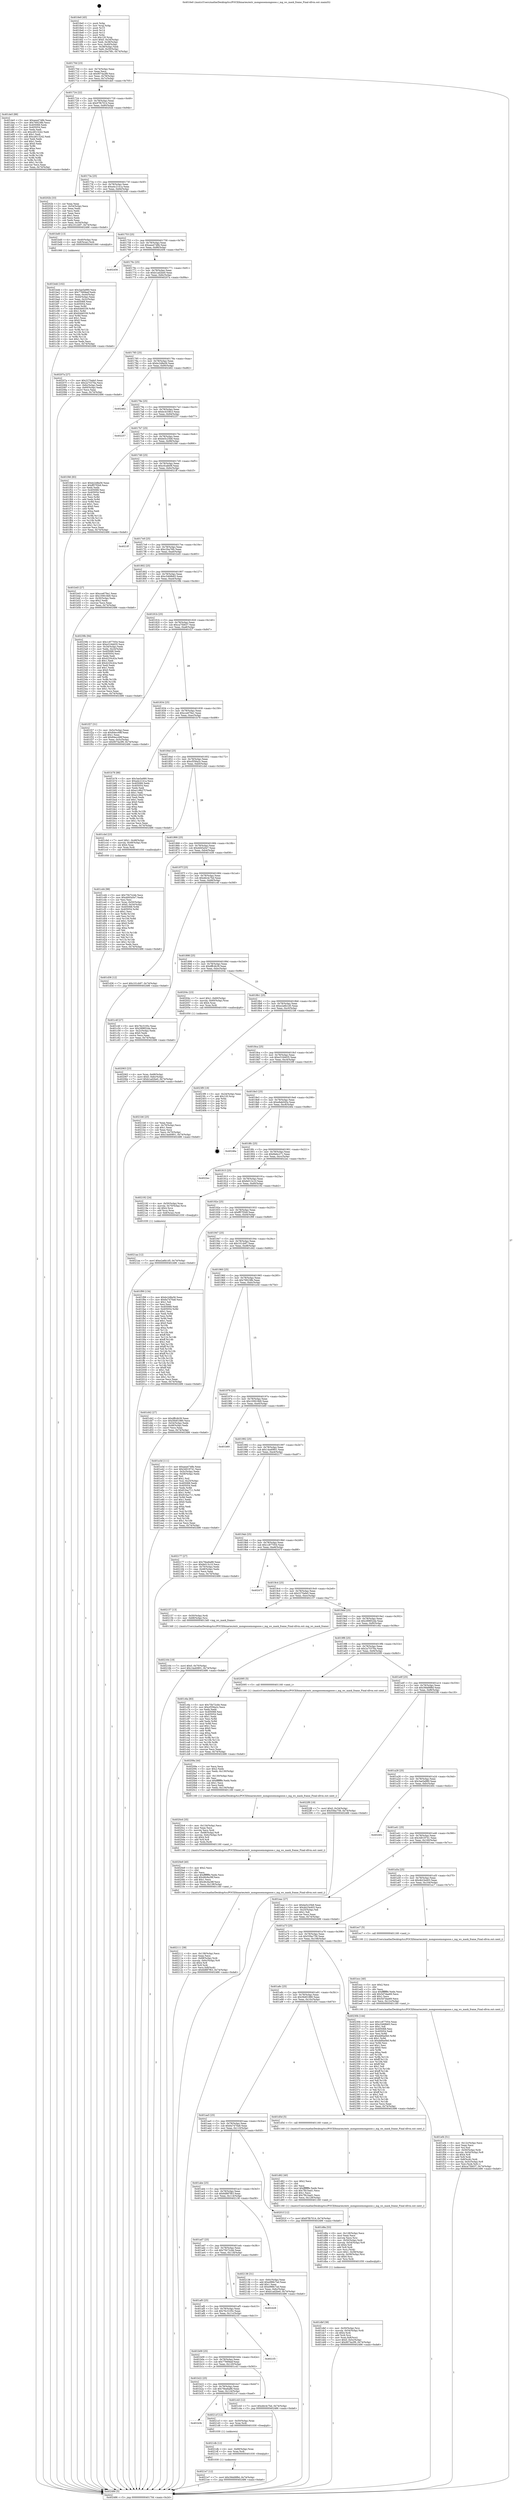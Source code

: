 digraph "0x4016e0" {
  label = "0x4016e0 (/mnt/c/Users/mathe/Desktop/tcc/POCII/binaries/extr_mongoosemongoose.c_mg_ws_mask_frame_Final-ollvm.out::main(0))"
  labelloc = "t"
  node[shape=record]

  Entry [label="",width=0.3,height=0.3,shape=circle,fillcolor=black,style=filled]
  "0x40170d" [label="{
     0x40170d [23]\l
     | [instrs]\l
     &nbsp;&nbsp;0x40170d \<+3\>: mov -0x74(%rbp),%eax\l
     &nbsp;&nbsp;0x401710 \<+2\>: mov %eax,%ecx\l
     &nbsp;&nbsp;0x401712 \<+6\>: sub $0x9074a3f9,%ecx\l
     &nbsp;&nbsp;0x401718 \<+3\>: mov %eax,-0x78(%rbp)\l
     &nbsp;&nbsp;0x40171b \<+3\>: mov %ecx,-0x7c(%rbp)\l
     &nbsp;&nbsp;0x40171e \<+6\>: je 0000000000401de5 \<main+0x705\>\l
  }"]
  "0x401de5" [label="{
     0x401de5 [88]\l
     | [instrs]\l
     &nbsp;&nbsp;0x401de5 \<+5\>: mov $0xaea4748b,%eax\l
     &nbsp;&nbsp;0x401dea \<+5\>: mov $0x769238b,%ecx\l
     &nbsp;&nbsp;0x401def \<+7\>: mov 0x405068,%edx\l
     &nbsp;&nbsp;0x401df6 \<+7\>: mov 0x405054,%esi\l
     &nbsp;&nbsp;0x401dfd \<+2\>: mov %edx,%edi\l
     &nbsp;&nbsp;0x401dff \<+6\>: sub $0xcd013242,%edi\l
     &nbsp;&nbsp;0x401e05 \<+3\>: sub $0x1,%edi\l
     &nbsp;&nbsp;0x401e08 \<+6\>: add $0xcd013242,%edi\l
     &nbsp;&nbsp;0x401e0e \<+3\>: imul %edi,%edx\l
     &nbsp;&nbsp;0x401e11 \<+3\>: and $0x1,%edx\l
     &nbsp;&nbsp;0x401e14 \<+3\>: cmp $0x0,%edx\l
     &nbsp;&nbsp;0x401e17 \<+4\>: sete %r8b\l
     &nbsp;&nbsp;0x401e1b \<+3\>: cmp $0xa,%esi\l
     &nbsp;&nbsp;0x401e1e \<+4\>: setl %r9b\l
     &nbsp;&nbsp;0x401e22 \<+3\>: mov %r8b,%r10b\l
     &nbsp;&nbsp;0x401e25 \<+3\>: and %r9b,%r10b\l
     &nbsp;&nbsp;0x401e28 \<+3\>: xor %r9b,%r8b\l
     &nbsp;&nbsp;0x401e2b \<+3\>: or %r8b,%r10b\l
     &nbsp;&nbsp;0x401e2e \<+4\>: test $0x1,%r10b\l
     &nbsp;&nbsp;0x401e32 \<+3\>: cmovne %ecx,%eax\l
     &nbsp;&nbsp;0x401e35 \<+3\>: mov %eax,-0x74(%rbp)\l
     &nbsp;&nbsp;0x401e38 \<+5\>: jmp 0000000000402486 \<main+0xda6\>\l
  }"]
  "0x401724" [label="{
     0x401724 [22]\l
     | [instrs]\l
     &nbsp;&nbsp;0x401724 \<+5\>: jmp 0000000000401729 \<main+0x49\>\l
     &nbsp;&nbsp;0x401729 \<+3\>: mov -0x78(%rbp),%eax\l
     &nbsp;&nbsp;0x40172c \<+5\>: sub $0x97fb7014,%eax\l
     &nbsp;&nbsp;0x401731 \<+3\>: mov %eax,-0x80(%rbp)\l
     &nbsp;&nbsp;0x401734 \<+6\>: je 000000000040202b \<main+0x94b\>\l
  }"]
  Exit [label="",width=0.3,height=0.3,shape=circle,fillcolor=black,style=filled,peripheries=2]
  "0x40202b" [label="{
     0x40202b [33]\l
     | [instrs]\l
     &nbsp;&nbsp;0x40202b \<+2\>: xor %eax,%eax\l
     &nbsp;&nbsp;0x40202d \<+3\>: mov -0x54(%rbp),%ecx\l
     &nbsp;&nbsp;0x402030 \<+2\>: mov %eax,%edx\l
     &nbsp;&nbsp;0x402032 \<+2\>: sub %ecx,%edx\l
     &nbsp;&nbsp;0x402034 \<+2\>: mov %eax,%ecx\l
     &nbsp;&nbsp;0x402036 \<+3\>: sub $0x1,%ecx\l
     &nbsp;&nbsp;0x402039 \<+2\>: add %ecx,%edx\l
     &nbsp;&nbsp;0x40203b \<+2\>: sub %edx,%eax\l
     &nbsp;&nbsp;0x40203d \<+3\>: mov %eax,-0x54(%rbp)\l
     &nbsp;&nbsp;0x402040 \<+7\>: movl $0x101cb97,-0x74(%rbp)\l
     &nbsp;&nbsp;0x402047 \<+5\>: jmp 0000000000402486 \<main+0xda6\>\l
  }"]
  "0x40173a" [label="{
     0x40173a [25]\l
     | [instrs]\l
     &nbsp;&nbsp;0x40173a \<+5\>: jmp 000000000040173f \<main+0x5f\>\l
     &nbsp;&nbsp;0x40173f \<+3\>: mov -0x78(%rbp),%eax\l
     &nbsp;&nbsp;0x401742 \<+5\>: sub $0xa4c2141a,%eax\l
     &nbsp;&nbsp;0x401747 \<+6\>: mov %eax,-0x84(%rbp)\l
     &nbsp;&nbsp;0x40174d \<+6\>: je 0000000000401bd0 \<main+0x4f0\>\l
  }"]
  "0x4021e7" [label="{
     0x4021e7 [12]\l
     | [instrs]\l
     &nbsp;&nbsp;0x4021e7 \<+7\>: movl $0x39dd9f8d,-0x74(%rbp)\l
     &nbsp;&nbsp;0x4021ee \<+5\>: jmp 0000000000402486 \<main+0xda6\>\l
  }"]
  "0x401bd0" [label="{
     0x401bd0 [13]\l
     | [instrs]\l
     &nbsp;&nbsp;0x401bd0 \<+4\>: mov -0x40(%rbp),%rax\l
     &nbsp;&nbsp;0x401bd4 \<+4\>: mov 0x8(%rax),%rdi\l
     &nbsp;&nbsp;0x401bd8 \<+5\>: call 0000000000401060 \<atoi@plt\>\l
     | [calls]\l
     &nbsp;&nbsp;0x401060 \{1\} (unknown)\l
  }"]
  "0x401753" [label="{
     0x401753 [25]\l
     | [instrs]\l
     &nbsp;&nbsp;0x401753 \<+5\>: jmp 0000000000401758 \<main+0x78\>\l
     &nbsp;&nbsp;0x401758 \<+3\>: mov -0x78(%rbp),%eax\l
     &nbsp;&nbsp;0x40175b \<+5\>: sub $0xaea4748b,%eax\l
     &nbsp;&nbsp;0x401760 \<+6\>: mov %eax,-0x88(%rbp)\l
     &nbsp;&nbsp;0x401766 \<+6\>: je 0000000000402456 \<main+0xd76\>\l
  }"]
  "0x4021db" [label="{
     0x4021db [12]\l
     | [instrs]\l
     &nbsp;&nbsp;0x4021db \<+4\>: mov -0x68(%rbp),%rax\l
     &nbsp;&nbsp;0x4021df \<+3\>: mov %rax,%rdi\l
     &nbsp;&nbsp;0x4021e2 \<+5\>: call 0000000000401030 \<free@plt\>\l
     | [calls]\l
     &nbsp;&nbsp;0x401030 \{1\} (unknown)\l
  }"]
  "0x402456" [label="{
     0x402456\l
  }", style=dashed]
  "0x40176c" [label="{
     0x40176c [25]\l
     | [instrs]\l
     &nbsp;&nbsp;0x40176c \<+5\>: jmp 0000000000401771 \<main+0x91\>\l
     &nbsp;&nbsp;0x401771 \<+3\>: mov -0x78(%rbp),%eax\l
     &nbsp;&nbsp;0x401774 \<+5\>: sub $0xb1ad2be0,%eax\l
     &nbsp;&nbsp;0x401779 \<+6\>: mov %eax,-0x8c(%rbp)\l
     &nbsp;&nbsp;0x40177f \<+6\>: je 000000000040207a \<main+0x99a\>\l
  }"]
  "0x401b3b" [label="{
     0x401b3b\l
  }", style=dashed]
  "0x40207a" [label="{
     0x40207a [27]\l
     | [instrs]\l
     &nbsp;&nbsp;0x40207a \<+5\>: mov $0x2270afa5,%eax\l
     &nbsp;&nbsp;0x40207f \<+5\>: mov $0x2a75376a,%ecx\l
     &nbsp;&nbsp;0x402084 \<+3\>: mov -0x6c(%rbp),%edx\l
     &nbsp;&nbsp;0x402087 \<+3\>: cmp -0x60(%rbp),%edx\l
     &nbsp;&nbsp;0x40208a \<+3\>: cmovl %ecx,%eax\l
     &nbsp;&nbsp;0x40208d \<+3\>: mov %eax,-0x74(%rbp)\l
     &nbsp;&nbsp;0x402090 \<+5\>: jmp 0000000000402486 \<main+0xda6\>\l
  }"]
  "0x401785" [label="{
     0x401785 [25]\l
     | [instrs]\l
     &nbsp;&nbsp;0x401785 \<+5\>: jmp 000000000040178a \<main+0xaa\>\l
     &nbsp;&nbsp;0x40178a \<+3\>: mov -0x78(%rbp),%eax\l
     &nbsp;&nbsp;0x40178d \<+5\>: sub $0xbc2d8a56,%eax\l
     &nbsp;&nbsp;0x401792 \<+6\>: mov %eax,-0x90(%rbp)\l
     &nbsp;&nbsp;0x401798 \<+6\>: je 0000000000402462 \<main+0xd82\>\l
  }"]
  "0x4021cf" [label="{
     0x4021cf [12]\l
     | [instrs]\l
     &nbsp;&nbsp;0x4021cf \<+4\>: mov -0x50(%rbp),%rax\l
     &nbsp;&nbsp;0x4021d3 \<+3\>: mov %rax,%rdi\l
     &nbsp;&nbsp;0x4021d6 \<+5\>: call 0000000000401030 \<free@plt\>\l
     | [calls]\l
     &nbsp;&nbsp;0x401030 \{1\} (unknown)\l
  }"]
  "0x402462" [label="{
     0x402462\l
  }", style=dashed]
  "0x40179e" [label="{
     0x40179e [25]\l
     | [instrs]\l
     &nbsp;&nbsp;0x40179e \<+5\>: jmp 00000000004017a3 \<main+0xc3\>\l
     &nbsp;&nbsp;0x4017a3 \<+3\>: mov -0x78(%rbp),%eax\l
     &nbsp;&nbsp;0x4017a6 \<+5\>: sub $0xbc4338c3,%eax\l
     &nbsp;&nbsp;0x4017ab \<+6\>: mov %eax,-0x94(%rbp)\l
     &nbsp;&nbsp;0x4017b1 \<+6\>: je 0000000000402257 \<main+0xb77\>\l
  }"]
  "0x4021aa" [label="{
     0x4021aa [12]\l
     | [instrs]\l
     &nbsp;&nbsp;0x4021aa \<+7\>: movl $0xe2a6b1d5,-0x74(%rbp)\l
     &nbsp;&nbsp;0x4021b1 \<+5\>: jmp 0000000000402486 \<main+0xda6\>\l
  }"]
  "0x402257" [label="{
     0x402257\l
  }", style=dashed]
  "0x4017b7" [label="{
     0x4017b7 [25]\l
     | [instrs]\l
     &nbsp;&nbsp;0x4017b7 \<+5\>: jmp 00000000004017bc \<main+0xdc\>\l
     &nbsp;&nbsp;0x4017bc \<+3\>: mov -0x78(%rbp),%eax\l
     &nbsp;&nbsp;0x4017bf \<+5\>: sub $0xbe5c25b8,%eax\l
     &nbsp;&nbsp;0x4017c4 \<+6\>: mov %eax,-0x98(%rbp)\l
     &nbsp;&nbsp;0x4017ca \<+6\>: je 0000000000401f46 \<main+0x866\>\l
  }"]
  "0x402164" [label="{
     0x402164 [19]\l
     | [instrs]\l
     &nbsp;&nbsp;0x402164 \<+7\>: movl $0x0,-0x70(%rbp)\l
     &nbsp;&nbsp;0x40216b \<+7\>: movl $0x14a40801,-0x74(%rbp)\l
     &nbsp;&nbsp;0x402172 \<+5\>: jmp 0000000000402486 \<main+0xda6\>\l
  }"]
  "0x401f46" [label="{
     0x401f46 [83]\l
     | [instrs]\l
     &nbsp;&nbsp;0x401f46 \<+5\>: mov $0xbc2d8a56,%eax\l
     &nbsp;&nbsp;0x401f4b \<+5\>: mov $0xff57f2b9,%ecx\l
     &nbsp;&nbsp;0x401f50 \<+2\>: xor %edx,%edx\l
     &nbsp;&nbsp;0x401f52 \<+7\>: mov 0x405068,%esi\l
     &nbsp;&nbsp;0x401f59 \<+7\>: mov 0x405054,%edi\l
     &nbsp;&nbsp;0x401f60 \<+3\>: sub $0x1,%edx\l
     &nbsp;&nbsp;0x401f63 \<+3\>: mov %esi,%r8d\l
     &nbsp;&nbsp;0x401f66 \<+3\>: add %edx,%r8d\l
     &nbsp;&nbsp;0x401f69 \<+4\>: imul %r8d,%esi\l
     &nbsp;&nbsp;0x401f6d \<+3\>: and $0x1,%esi\l
     &nbsp;&nbsp;0x401f70 \<+3\>: cmp $0x0,%esi\l
     &nbsp;&nbsp;0x401f73 \<+4\>: sete %r9b\l
     &nbsp;&nbsp;0x401f77 \<+3\>: cmp $0xa,%edi\l
     &nbsp;&nbsp;0x401f7a \<+4\>: setl %r10b\l
     &nbsp;&nbsp;0x401f7e \<+3\>: mov %r9b,%r11b\l
     &nbsp;&nbsp;0x401f81 \<+3\>: and %r10b,%r11b\l
     &nbsp;&nbsp;0x401f84 \<+3\>: xor %r10b,%r9b\l
     &nbsp;&nbsp;0x401f87 \<+3\>: or %r9b,%r11b\l
     &nbsp;&nbsp;0x401f8a \<+4\>: test $0x1,%r11b\l
     &nbsp;&nbsp;0x401f8e \<+3\>: cmovne %ecx,%eax\l
     &nbsp;&nbsp;0x401f91 \<+3\>: mov %eax,-0x74(%rbp)\l
     &nbsp;&nbsp;0x401f94 \<+5\>: jmp 0000000000402486 \<main+0xda6\>\l
  }"]
  "0x4017d0" [label="{
     0x4017d0 [25]\l
     | [instrs]\l
     &nbsp;&nbsp;0x4017d0 \<+5\>: jmp 00000000004017d5 \<main+0xf5\>\l
     &nbsp;&nbsp;0x4017d5 \<+3\>: mov -0x78(%rbp),%eax\l
     &nbsp;&nbsp;0x4017d8 \<+5\>: sub $0xc0cafe08,%eax\l
     &nbsp;&nbsp;0x4017dd \<+6\>: mov %eax,-0x9c(%rbp)\l
     &nbsp;&nbsp;0x4017e3 \<+6\>: je 00000000004021ff \<main+0xb1f\>\l
  }"]
  "0x402111" [label="{
     0x402111 [39]\l
     | [instrs]\l
     &nbsp;&nbsp;0x402111 \<+6\>: mov -0x138(%rbp),%ecx\l
     &nbsp;&nbsp;0x402117 \<+3\>: imul %eax,%ecx\l
     &nbsp;&nbsp;0x40211a \<+4\>: mov -0x68(%rbp),%rdi\l
     &nbsp;&nbsp;0x40211e \<+4\>: movslq -0x6c(%rbp),%r8\l
     &nbsp;&nbsp;0x402122 \<+4\>: shl $0x4,%r8\l
     &nbsp;&nbsp;0x402126 \<+3\>: add %r8,%rdi\l
     &nbsp;&nbsp;0x402129 \<+3\>: mov %ecx,0x8(%rdi)\l
     &nbsp;&nbsp;0x40212c \<+7\>: movl $0x6d887f63,-0x74(%rbp)\l
     &nbsp;&nbsp;0x402133 \<+5\>: jmp 0000000000402486 \<main+0xda6\>\l
  }"]
  "0x4021ff" [label="{
     0x4021ff\l
  }", style=dashed]
  "0x4017e9" [label="{
     0x4017e9 [25]\l
     | [instrs]\l
     &nbsp;&nbsp;0x4017e9 \<+5\>: jmp 00000000004017ee \<main+0x10e\>\l
     &nbsp;&nbsp;0x4017ee \<+3\>: mov -0x78(%rbp),%eax\l
     &nbsp;&nbsp;0x4017f1 \<+5\>: sub $0xc2ba76fc,%eax\l
     &nbsp;&nbsp;0x4017f6 \<+6\>: mov %eax,-0xa0(%rbp)\l
     &nbsp;&nbsp;0x4017fc \<+6\>: je 0000000000401b45 \<main+0x465\>\l
  }"]
  "0x4020e9" [label="{
     0x4020e9 [40]\l
     | [instrs]\l
     &nbsp;&nbsp;0x4020e9 \<+5\>: mov $0x2,%ecx\l
     &nbsp;&nbsp;0x4020ee \<+1\>: cltd\l
     &nbsp;&nbsp;0x4020ef \<+2\>: idiv %ecx\l
     &nbsp;&nbsp;0x4020f1 \<+6\>: imul $0xfffffffe,%edx,%ecx\l
     &nbsp;&nbsp;0x4020f7 \<+6\>: add $0x46c6a38f,%ecx\l
     &nbsp;&nbsp;0x4020fd \<+3\>: add $0x1,%ecx\l
     &nbsp;&nbsp;0x402100 \<+6\>: sub $0x46c6a38f,%ecx\l
     &nbsp;&nbsp;0x402106 \<+6\>: mov %ecx,-0x138(%rbp)\l
     &nbsp;&nbsp;0x40210c \<+5\>: call 0000000000401160 \<next_i\>\l
     | [calls]\l
     &nbsp;&nbsp;0x401160 \{1\} (/mnt/c/Users/mathe/Desktop/tcc/POCII/binaries/extr_mongoosemongoose.c_mg_ws_mask_frame_Final-ollvm.out::next_i)\l
  }"]
  "0x401b45" [label="{
     0x401b45 [27]\l
     | [instrs]\l
     &nbsp;&nbsp;0x401b45 \<+5\>: mov $0xcce679a1,%eax\l
     &nbsp;&nbsp;0x401b4a \<+5\>: mov $0x100618d0,%ecx\l
     &nbsp;&nbsp;0x401b4f \<+3\>: mov -0x30(%rbp),%edx\l
     &nbsp;&nbsp;0x401b52 \<+3\>: cmp $0x2,%edx\l
     &nbsp;&nbsp;0x401b55 \<+3\>: cmovne %ecx,%eax\l
     &nbsp;&nbsp;0x401b58 \<+3\>: mov %eax,-0x74(%rbp)\l
     &nbsp;&nbsp;0x401b5b \<+5\>: jmp 0000000000402486 \<main+0xda6\>\l
  }"]
  "0x401802" [label="{
     0x401802 [25]\l
     | [instrs]\l
     &nbsp;&nbsp;0x401802 \<+5\>: jmp 0000000000401807 \<main+0x127\>\l
     &nbsp;&nbsp;0x401807 \<+3\>: mov -0x78(%rbp),%eax\l
     &nbsp;&nbsp;0x40180a \<+5\>: sub $0xc5468b65,%eax\l
     &nbsp;&nbsp;0x40180f \<+6\>: mov %eax,-0xa4(%rbp)\l
     &nbsp;&nbsp;0x401815 \<+6\>: je 000000000040239b \<main+0xcbb\>\l
  }"]
  "0x402486" [label="{
     0x402486 [5]\l
     | [instrs]\l
     &nbsp;&nbsp;0x402486 \<+5\>: jmp 000000000040170d \<main+0x2d\>\l
  }"]
  "0x4016e0" [label="{
     0x4016e0 [45]\l
     | [instrs]\l
     &nbsp;&nbsp;0x4016e0 \<+1\>: push %rbp\l
     &nbsp;&nbsp;0x4016e1 \<+3\>: mov %rsp,%rbp\l
     &nbsp;&nbsp;0x4016e4 \<+2\>: push %r15\l
     &nbsp;&nbsp;0x4016e6 \<+2\>: push %r14\l
     &nbsp;&nbsp;0x4016e8 \<+2\>: push %r12\l
     &nbsp;&nbsp;0x4016ea \<+1\>: push %rbx\l
     &nbsp;&nbsp;0x4016eb \<+7\>: sub $0x120,%rsp\l
     &nbsp;&nbsp;0x4016f2 \<+7\>: movl $0x0,-0x34(%rbp)\l
     &nbsp;&nbsp;0x4016f9 \<+3\>: mov %edi,-0x38(%rbp)\l
     &nbsp;&nbsp;0x4016fc \<+4\>: mov %rsi,-0x40(%rbp)\l
     &nbsp;&nbsp;0x401700 \<+3\>: mov -0x38(%rbp),%edi\l
     &nbsp;&nbsp;0x401703 \<+3\>: mov %edi,-0x30(%rbp)\l
     &nbsp;&nbsp;0x401706 \<+7\>: movl $0xc2ba76fc,-0x74(%rbp)\l
  }"]
  "0x4020c6" [label="{
     0x4020c6 [35]\l
     | [instrs]\l
     &nbsp;&nbsp;0x4020c6 \<+6\>: mov -0x134(%rbp),%ecx\l
     &nbsp;&nbsp;0x4020cc \<+3\>: imul %eax,%ecx\l
     &nbsp;&nbsp;0x4020cf \<+3\>: movslq %ecx,%rdi\l
     &nbsp;&nbsp;0x4020d2 \<+4\>: mov -0x68(%rbp),%r8\l
     &nbsp;&nbsp;0x4020d6 \<+4\>: movslq -0x6c(%rbp),%r9\l
     &nbsp;&nbsp;0x4020da \<+4\>: shl $0x4,%r9\l
     &nbsp;&nbsp;0x4020de \<+3\>: add %r9,%r8\l
     &nbsp;&nbsp;0x4020e1 \<+3\>: mov %rdi,(%r8)\l
     &nbsp;&nbsp;0x4020e4 \<+5\>: call 0000000000401160 \<next_i\>\l
     | [calls]\l
     &nbsp;&nbsp;0x401160 \{1\} (/mnt/c/Users/mathe/Desktop/tcc/POCII/binaries/extr_mongoosemongoose.c_mg_ws_mask_frame_Final-ollvm.out::next_i)\l
  }"]
  "0x40239b" [label="{
     0x40239b [94]\l
     | [instrs]\l
     &nbsp;&nbsp;0x40239b \<+5\>: mov $0x1c877054,%eax\l
     &nbsp;&nbsp;0x4023a0 \<+5\>: mov $0xe316dd35,%ecx\l
     &nbsp;&nbsp;0x4023a5 \<+3\>: mov -0x34(%rbp),%edx\l
     &nbsp;&nbsp;0x4023a8 \<+3\>: mov %edx,-0x24(%rbp)\l
     &nbsp;&nbsp;0x4023ab \<+7\>: mov 0x405068,%edx\l
     &nbsp;&nbsp;0x4023b2 \<+7\>: mov 0x405054,%esi\l
     &nbsp;&nbsp;0x4023b9 \<+2\>: mov %edx,%edi\l
     &nbsp;&nbsp;0x4023bb \<+6\>: sub $0x4220c42a,%edi\l
     &nbsp;&nbsp;0x4023c1 \<+3\>: sub $0x1,%edi\l
     &nbsp;&nbsp;0x4023c4 \<+6\>: add $0x4220c42a,%edi\l
     &nbsp;&nbsp;0x4023ca \<+3\>: imul %edi,%edx\l
     &nbsp;&nbsp;0x4023cd \<+3\>: and $0x1,%edx\l
     &nbsp;&nbsp;0x4023d0 \<+3\>: cmp $0x0,%edx\l
     &nbsp;&nbsp;0x4023d3 \<+4\>: sete %r8b\l
     &nbsp;&nbsp;0x4023d7 \<+3\>: cmp $0xa,%esi\l
     &nbsp;&nbsp;0x4023da \<+4\>: setl %r9b\l
     &nbsp;&nbsp;0x4023de \<+3\>: mov %r8b,%r10b\l
     &nbsp;&nbsp;0x4023e1 \<+3\>: and %r9b,%r10b\l
     &nbsp;&nbsp;0x4023e4 \<+3\>: xor %r9b,%r8b\l
     &nbsp;&nbsp;0x4023e7 \<+3\>: or %r8b,%r10b\l
     &nbsp;&nbsp;0x4023ea \<+4\>: test $0x1,%r10b\l
     &nbsp;&nbsp;0x4023ee \<+3\>: cmovne %ecx,%eax\l
     &nbsp;&nbsp;0x4023f1 \<+3\>: mov %eax,-0x74(%rbp)\l
     &nbsp;&nbsp;0x4023f4 \<+5\>: jmp 0000000000402486 \<main+0xda6\>\l
  }"]
  "0x40181b" [label="{
     0x40181b [25]\l
     | [instrs]\l
     &nbsp;&nbsp;0x40181b \<+5\>: jmp 0000000000401820 \<main+0x140\>\l
     &nbsp;&nbsp;0x401820 \<+3\>: mov -0x78(%rbp),%eax\l
     &nbsp;&nbsp;0x401823 \<+5\>: sub $0xca75b637,%eax\l
     &nbsp;&nbsp;0x401828 \<+6\>: mov %eax,-0xa8(%rbp)\l
     &nbsp;&nbsp;0x40182e \<+6\>: je 0000000000401f27 \<main+0x847\>\l
  }"]
  "0x40209a" [label="{
     0x40209a [44]\l
     | [instrs]\l
     &nbsp;&nbsp;0x40209a \<+2\>: xor %ecx,%ecx\l
     &nbsp;&nbsp;0x40209c \<+5\>: mov $0x2,%edx\l
     &nbsp;&nbsp;0x4020a1 \<+6\>: mov %edx,-0x130(%rbp)\l
     &nbsp;&nbsp;0x4020a7 \<+1\>: cltd\l
     &nbsp;&nbsp;0x4020a8 \<+6\>: mov -0x130(%rbp),%esi\l
     &nbsp;&nbsp;0x4020ae \<+2\>: idiv %esi\l
     &nbsp;&nbsp;0x4020b0 \<+6\>: imul $0xfffffffe,%edx,%edx\l
     &nbsp;&nbsp;0x4020b6 \<+3\>: sub $0x1,%ecx\l
     &nbsp;&nbsp;0x4020b9 \<+2\>: sub %ecx,%edx\l
     &nbsp;&nbsp;0x4020bb \<+6\>: mov %edx,-0x134(%rbp)\l
     &nbsp;&nbsp;0x4020c1 \<+5\>: call 0000000000401160 \<next_i\>\l
     | [calls]\l
     &nbsp;&nbsp;0x401160 \{1\} (/mnt/c/Users/mathe/Desktop/tcc/POCII/binaries/extr_mongoosemongoose.c_mg_ws_mask_frame_Final-ollvm.out::next_i)\l
  }"]
  "0x401f27" [label="{
     0x401f27 [31]\l
     | [instrs]\l
     &nbsp;&nbsp;0x401f27 \<+3\>: mov -0x5c(%rbp),%eax\l
     &nbsp;&nbsp;0x401f2a \<+5\>: sub $0x84ecc68f,%eax\l
     &nbsp;&nbsp;0x401f2f \<+3\>: add $0x1,%eax\l
     &nbsp;&nbsp;0x401f32 \<+5\>: add $0x84ecc68f,%eax\l
     &nbsp;&nbsp;0x401f37 \<+3\>: mov %eax,-0x5c(%rbp)\l
     &nbsp;&nbsp;0x401f3a \<+7\>: movl $0x9074a3f9,-0x74(%rbp)\l
     &nbsp;&nbsp;0x401f41 \<+5\>: jmp 0000000000402486 \<main+0xda6\>\l
  }"]
  "0x401834" [label="{
     0x401834 [25]\l
     | [instrs]\l
     &nbsp;&nbsp;0x401834 \<+5\>: jmp 0000000000401839 \<main+0x159\>\l
     &nbsp;&nbsp;0x401839 \<+3\>: mov -0x78(%rbp),%eax\l
     &nbsp;&nbsp;0x40183c \<+5\>: sub $0xcce679a1,%eax\l
     &nbsp;&nbsp;0x401841 \<+6\>: mov %eax,-0xac(%rbp)\l
     &nbsp;&nbsp;0x401847 \<+6\>: je 0000000000401b78 \<main+0x498\>\l
  }"]
  "0x402063" [label="{
     0x402063 [23]\l
     | [instrs]\l
     &nbsp;&nbsp;0x402063 \<+4\>: mov %rax,-0x68(%rbp)\l
     &nbsp;&nbsp;0x402067 \<+7\>: movl $0x0,-0x6c(%rbp)\l
     &nbsp;&nbsp;0x40206e \<+7\>: movl $0xb1ad2be0,-0x74(%rbp)\l
     &nbsp;&nbsp;0x402075 \<+5\>: jmp 0000000000402486 \<main+0xda6\>\l
  }"]
  "0x401b78" [label="{
     0x401b78 [88]\l
     | [instrs]\l
     &nbsp;&nbsp;0x401b78 \<+5\>: mov $0x3ae5a980,%eax\l
     &nbsp;&nbsp;0x401b7d \<+5\>: mov $0xa4c2141a,%ecx\l
     &nbsp;&nbsp;0x401b82 \<+7\>: mov 0x405068,%edx\l
     &nbsp;&nbsp;0x401b89 \<+7\>: mov 0x405054,%esi\l
     &nbsp;&nbsp;0x401b90 \<+2\>: mov %edx,%edi\l
     &nbsp;&nbsp;0x401b92 \<+6\>: sub $0xe1c8b27f,%edi\l
     &nbsp;&nbsp;0x401b98 \<+3\>: sub $0x1,%edi\l
     &nbsp;&nbsp;0x401b9b \<+6\>: add $0xe1c8b27f,%edi\l
     &nbsp;&nbsp;0x401ba1 \<+3\>: imul %edi,%edx\l
     &nbsp;&nbsp;0x401ba4 \<+3\>: and $0x1,%edx\l
     &nbsp;&nbsp;0x401ba7 \<+3\>: cmp $0x0,%edx\l
     &nbsp;&nbsp;0x401baa \<+4\>: sete %r8b\l
     &nbsp;&nbsp;0x401bae \<+3\>: cmp $0xa,%esi\l
     &nbsp;&nbsp;0x401bb1 \<+4\>: setl %r9b\l
     &nbsp;&nbsp;0x401bb5 \<+3\>: mov %r8b,%r10b\l
     &nbsp;&nbsp;0x401bb8 \<+3\>: and %r9b,%r10b\l
     &nbsp;&nbsp;0x401bbb \<+3\>: xor %r9b,%r8b\l
     &nbsp;&nbsp;0x401bbe \<+3\>: or %r8b,%r10b\l
     &nbsp;&nbsp;0x401bc1 \<+4\>: test $0x1,%r10b\l
     &nbsp;&nbsp;0x401bc5 \<+3\>: cmovne %ecx,%eax\l
     &nbsp;&nbsp;0x401bc8 \<+3\>: mov %eax,-0x74(%rbp)\l
     &nbsp;&nbsp;0x401bcb \<+5\>: jmp 0000000000402486 \<main+0xda6\>\l
  }"]
  "0x40184d" [label="{
     0x40184d [25]\l
     | [instrs]\l
     &nbsp;&nbsp;0x40184d \<+5\>: jmp 0000000000401852 \<main+0x172\>\l
     &nbsp;&nbsp;0x401852 \<+3\>: mov -0x78(%rbp),%eax\l
     &nbsp;&nbsp;0x401855 \<+5\>: sub $0xcf356a2c,%eax\l
     &nbsp;&nbsp;0x40185a \<+6\>: mov %eax,-0xb0(%rbp)\l
     &nbsp;&nbsp;0x401860 \<+6\>: je 0000000000401cbd \<main+0x5dd\>\l
  }"]
  "0x401bdd" [label="{
     0x401bdd [102]\l
     | [instrs]\l
     &nbsp;&nbsp;0x401bdd \<+5\>: mov $0x3ae5a980,%ecx\l
     &nbsp;&nbsp;0x401be2 \<+5\>: mov $0x77669eef,%edx\l
     &nbsp;&nbsp;0x401be7 \<+3\>: mov %eax,-0x44(%rbp)\l
     &nbsp;&nbsp;0x401bea \<+3\>: mov -0x44(%rbp),%eax\l
     &nbsp;&nbsp;0x401bed \<+3\>: mov %eax,-0x2c(%rbp)\l
     &nbsp;&nbsp;0x401bf0 \<+7\>: mov 0x405068,%eax\l
     &nbsp;&nbsp;0x401bf7 \<+7\>: mov 0x405054,%esi\l
     &nbsp;&nbsp;0x401bfe \<+3\>: mov %eax,%r8d\l
     &nbsp;&nbsp;0x401c01 \<+7\>: sub $0xfcbb6339,%r8d\l
     &nbsp;&nbsp;0x401c08 \<+4\>: sub $0x1,%r8d\l
     &nbsp;&nbsp;0x401c0c \<+7\>: add $0xfcbb6339,%r8d\l
     &nbsp;&nbsp;0x401c13 \<+4\>: imul %r8d,%eax\l
     &nbsp;&nbsp;0x401c17 \<+3\>: and $0x1,%eax\l
     &nbsp;&nbsp;0x401c1a \<+3\>: cmp $0x0,%eax\l
     &nbsp;&nbsp;0x401c1d \<+4\>: sete %r9b\l
     &nbsp;&nbsp;0x401c21 \<+3\>: cmp $0xa,%esi\l
     &nbsp;&nbsp;0x401c24 \<+4\>: setl %r10b\l
     &nbsp;&nbsp;0x401c28 \<+3\>: mov %r9b,%r11b\l
     &nbsp;&nbsp;0x401c2b \<+3\>: and %r10b,%r11b\l
     &nbsp;&nbsp;0x401c2e \<+3\>: xor %r10b,%r9b\l
     &nbsp;&nbsp;0x401c31 \<+3\>: or %r9b,%r11b\l
     &nbsp;&nbsp;0x401c34 \<+4\>: test $0x1,%r11b\l
     &nbsp;&nbsp;0x401c38 \<+3\>: cmovne %edx,%ecx\l
     &nbsp;&nbsp;0x401c3b \<+3\>: mov %ecx,-0x74(%rbp)\l
     &nbsp;&nbsp;0x401c3e \<+5\>: jmp 0000000000402486 \<main+0xda6\>\l
  }"]
  "0x401ef4" [label="{
     0x401ef4 [51]\l
     | [instrs]\l
     &nbsp;&nbsp;0x401ef4 \<+6\>: mov -0x12c(%rbp),%ecx\l
     &nbsp;&nbsp;0x401efa \<+3\>: imul %eax,%ecx\l
     &nbsp;&nbsp;0x401efd \<+3\>: mov %cl,%sil\l
     &nbsp;&nbsp;0x401f00 \<+4\>: mov -0x50(%rbp),%rdi\l
     &nbsp;&nbsp;0x401f04 \<+4\>: movslq -0x54(%rbp),%r8\l
     &nbsp;&nbsp;0x401f08 \<+4\>: shl $0x4,%r8\l
     &nbsp;&nbsp;0x401f0c \<+3\>: add %r8,%rdi\l
     &nbsp;&nbsp;0x401f0f \<+4\>: mov 0x8(%rdi),%rdi\l
     &nbsp;&nbsp;0x401f13 \<+4\>: movslq -0x5c(%rbp),%r8\l
     &nbsp;&nbsp;0x401f17 \<+4\>: mov %sil,(%rdi,%r8,1)\l
     &nbsp;&nbsp;0x401f1b \<+7\>: movl $0xca75b637,-0x74(%rbp)\l
     &nbsp;&nbsp;0x401f22 \<+5\>: jmp 0000000000402486 \<main+0xda6\>\l
  }"]
  "0x401cbd" [label="{
     0x401cbd [23]\l
     | [instrs]\l
     &nbsp;&nbsp;0x401cbd \<+7\>: movl $0x1,-0x48(%rbp)\l
     &nbsp;&nbsp;0x401cc4 \<+4\>: movslq -0x48(%rbp),%rax\l
     &nbsp;&nbsp;0x401cc8 \<+4\>: shl $0x4,%rax\l
     &nbsp;&nbsp;0x401ccc \<+3\>: mov %rax,%rdi\l
     &nbsp;&nbsp;0x401ccf \<+5\>: call 0000000000401050 \<malloc@plt\>\l
     | [calls]\l
     &nbsp;&nbsp;0x401050 \{1\} (unknown)\l
  }"]
  "0x401866" [label="{
     0x401866 [25]\l
     | [instrs]\l
     &nbsp;&nbsp;0x401866 \<+5\>: jmp 000000000040186b \<main+0x18b\>\l
     &nbsp;&nbsp;0x40186b \<+3\>: mov -0x78(%rbp),%eax\l
     &nbsp;&nbsp;0x40186e \<+5\>: sub $0xdd45a5e7,%eax\l
     &nbsp;&nbsp;0x401873 \<+6\>: mov %eax,-0xb4(%rbp)\l
     &nbsp;&nbsp;0x401879 \<+6\>: je 0000000000401d36 \<main+0x656\>\l
  }"]
  "0x401ecc" [label="{
     0x401ecc [40]\l
     | [instrs]\l
     &nbsp;&nbsp;0x401ecc \<+5\>: mov $0x2,%ecx\l
     &nbsp;&nbsp;0x401ed1 \<+1\>: cltd\l
     &nbsp;&nbsp;0x401ed2 \<+2\>: idiv %ecx\l
     &nbsp;&nbsp;0x401ed4 \<+6\>: imul $0xfffffffe,%edx,%ecx\l
     &nbsp;&nbsp;0x401eda \<+6\>: add $0x5d7dae69,%ecx\l
     &nbsp;&nbsp;0x401ee0 \<+3\>: add $0x1,%ecx\l
     &nbsp;&nbsp;0x401ee3 \<+6\>: sub $0x5d7dae69,%ecx\l
     &nbsp;&nbsp;0x401ee9 \<+6\>: mov %ecx,-0x12c(%rbp)\l
     &nbsp;&nbsp;0x401eef \<+5\>: call 0000000000401160 \<next_i\>\l
     | [calls]\l
     &nbsp;&nbsp;0x401160 \{1\} (/mnt/c/Users/mathe/Desktop/tcc/POCII/binaries/extr_mongoosemongoose.c_mg_ws_mask_frame_Final-ollvm.out::next_i)\l
  }"]
  "0x401d36" [label="{
     0x401d36 [12]\l
     | [instrs]\l
     &nbsp;&nbsp;0x401d36 \<+7\>: movl $0x101cb97,-0x74(%rbp)\l
     &nbsp;&nbsp;0x401d3d \<+5\>: jmp 0000000000402486 \<main+0xda6\>\l
  }"]
  "0x40187f" [label="{
     0x40187f [25]\l
     | [instrs]\l
     &nbsp;&nbsp;0x40187f \<+5\>: jmp 0000000000401884 \<main+0x1a4\>\l
     &nbsp;&nbsp;0x401884 \<+3\>: mov -0x78(%rbp),%eax\l
     &nbsp;&nbsp;0x401887 \<+5\>: sub $0xddc4c7bd,%eax\l
     &nbsp;&nbsp;0x40188c \<+6\>: mov %eax,-0xb8(%rbp)\l
     &nbsp;&nbsp;0x401892 \<+6\>: je 0000000000401c4f \<main+0x56f\>\l
  }"]
  "0x401dbf" [label="{
     0x401dbf [38]\l
     | [instrs]\l
     &nbsp;&nbsp;0x401dbf \<+4\>: mov -0x50(%rbp),%rsi\l
     &nbsp;&nbsp;0x401dc3 \<+4\>: movslq -0x54(%rbp),%rdi\l
     &nbsp;&nbsp;0x401dc7 \<+4\>: shl $0x4,%rdi\l
     &nbsp;&nbsp;0x401dcb \<+3\>: add %rdi,%rsi\l
     &nbsp;&nbsp;0x401dce \<+4\>: mov %rax,0x8(%rsi)\l
     &nbsp;&nbsp;0x401dd2 \<+7\>: movl $0x0,-0x5c(%rbp)\l
     &nbsp;&nbsp;0x401dd9 \<+7\>: movl $0x9074a3f9,-0x74(%rbp)\l
     &nbsp;&nbsp;0x401de0 \<+5\>: jmp 0000000000402486 \<main+0xda6\>\l
  }"]
  "0x401c4f" [label="{
     0x401c4f [27]\l
     | [instrs]\l
     &nbsp;&nbsp;0x401c4f \<+5\>: mov $0x76c3105c,%eax\l
     &nbsp;&nbsp;0x401c54 \<+5\>: mov $0x289852de,%ecx\l
     &nbsp;&nbsp;0x401c59 \<+3\>: mov -0x2c(%rbp),%edx\l
     &nbsp;&nbsp;0x401c5c \<+3\>: cmp $0x0,%edx\l
     &nbsp;&nbsp;0x401c5f \<+3\>: cmove %ecx,%eax\l
     &nbsp;&nbsp;0x401c62 \<+3\>: mov %eax,-0x74(%rbp)\l
     &nbsp;&nbsp;0x401c65 \<+5\>: jmp 0000000000402486 \<main+0xda6\>\l
  }"]
  "0x401898" [label="{
     0x401898 [25]\l
     | [instrs]\l
     &nbsp;&nbsp;0x401898 \<+5\>: jmp 000000000040189d \<main+0x1bd\>\l
     &nbsp;&nbsp;0x40189d \<+3\>: mov -0x78(%rbp),%eax\l
     &nbsp;&nbsp;0x4018a0 \<+5\>: sub $0xdffc4b39,%eax\l
     &nbsp;&nbsp;0x4018a5 \<+6\>: mov %eax,-0xbc(%rbp)\l
     &nbsp;&nbsp;0x4018ab \<+6\>: je 000000000040204c \<main+0x96c\>\l
  }"]
  "0x401d8a" [label="{
     0x401d8a [53]\l
     | [instrs]\l
     &nbsp;&nbsp;0x401d8a \<+6\>: mov -0x128(%rbp),%ecx\l
     &nbsp;&nbsp;0x401d90 \<+3\>: imul %eax,%ecx\l
     &nbsp;&nbsp;0x401d93 \<+3\>: movslq %ecx,%rsi\l
     &nbsp;&nbsp;0x401d96 \<+4\>: mov -0x50(%rbp),%rdi\l
     &nbsp;&nbsp;0x401d9a \<+4\>: movslq -0x54(%rbp),%r8\l
     &nbsp;&nbsp;0x401d9e \<+4\>: shl $0x4,%r8\l
     &nbsp;&nbsp;0x401da2 \<+3\>: add %r8,%rdi\l
     &nbsp;&nbsp;0x401da5 \<+3\>: mov %rsi,(%rdi)\l
     &nbsp;&nbsp;0x401da8 \<+7\>: movl $0x1,-0x58(%rbp)\l
     &nbsp;&nbsp;0x401daf \<+4\>: movslq -0x58(%rbp),%rsi\l
     &nbsp;&nbsp;0x401db3 \<+4\>: shl $0x0,%rsi\l
     &nbsp;&nbsp;0x401db7 \<+3\>: mov %rsi,%rdi\l
     &nbsp;&nbsp;0x401dba \<+5\>: call 0000000000401050 \<malloc@plt\>\l
     | [calls]\l
     &nbsp;&nbsp;0x401050 \{1\} (unknown)\l
  }"]
  "0x40204c" [label="{
     0x40204c [23]\l
     | [instrs]\l
     &nbsp;&nbsp;0x40204c \<+7\>: movl $0x1,-0x60(%rbp)\l
     &nbsp;&nbsp;0x402053 \<+4\>: movslq -0x60(%rbp),%rax\l
     &nbsp;&nbsp;0x402057 \<+4\>: shl $0x4,%rax\l
     &nbsp;&nbsp;0x40205b \<+3\>: mov %rax,%rdi\l
     &nbsp;&nbsp;0x40205e \<+5\>: call 0000000000401050 \<malloc@plt\>\l
     | [calls]\l
     &nbsp;&nbsp;0x401050 \{1\} (unknown)\l
  }"]
  "0x4018b1" [label="{
     0x4018b1 [25]\l
     | [instrs]\l
     &nbsp;&nbsp;0x4018b1 \<+5\>: jmp 00000000004018b6 \<main+0x1d6\>\l
     &nbsp;&nbsp;0x4018b6 \<+3\>: mov -0x78(%rbp),%eax\l
     &nbsp;&nbsp;0x4018b9 \<+5\>: sub $0xe2a6b1d5,%eax\l
     &nbsp;&nbsp;0x4018be \<+6\>: mov %eax,-0xc0(%rbp)\l
     &nbsp;&nbsp;0x4018c4 \<+6\>: je 00000000004021b6 \<main+0xad6\>\l
  }"]
  "0x401d62" [label="{
     0x401d62 [40]\l
     | [instrs]\l
     &nbsp;&nbsp;0x401d62 \<+5\>: mov $0x2,%ecx\l
     &nbsp;&nbsp;0x401d67 \<+1\>: cltd\l
     &nbsp;&nbsp;0x401d68 \<+2\>: idiv %ecx\l
     &nbsp;&nbsp;0x401d6a \<+6\>: imul $0xfffffffe,%edx,%ecx\l
     &nbsp;&nbsp;0x401d70 \<+6\>: sub $0x7fb1bad1,%ecx\l
     &nbsp;&nbsp;0x401d76 \<+3\>: add $0x1,%ecx\l
     &nbsp;&nbsp;0x401d79 \<+6\>: add $0x7fb1bad1,%ecx\l
     &nbsp;&nbsp;0x401d7f \<+6\>: mov %ecx,-0x128(%rbp)\l
     &nbsp;&nbsp;0x401d85 \<+5\>: call 0000000000401160 \<next_i\>\l
     | [calls]\l
     &nbsp;&nbsp;0x401160 \{1\} (/mnt/c/Users/mathe/Desktop/tcc/POCII/binaries/extr_mongoosemongoose.c_mg_ws_mask_frame_Final-ollvm.out::next_i)\l
  }"]
  "0x4021b6" [label="{
     0x4021b6 [25]\l
     | [instrs]\l
     &nbsp;&nbsp;0x4021b6 \<+2\>: xor %eax,%eax\l
     &nbsp;&nbsp;0x4021b8 \<+3\>: mov -0x70(%rbp),%ecx\l
     &nbsp;&nbsp;0x4021bb \<+3\>: sub $0x1,%eax\l
     &nbsp;&nbsp;0x4021be \<+2\>: sub %eax,%ecx\l
     &nbsp;&nbsp;0x4021c0 \<+3\>: mov %ecx,-0x70(%rbp)\l
     &nbsp;&nbsp;0x4021c3 \<+7\>: movl $0x14a40801,-0x74(%rbp)\l
     &nbsp;&nbsp;0x4021ca \<+5\>: jmp 0000000000402486 \<main+0xda6\>\l
  }"]
  "0x4018ca" [label="{
     0x4018ca [25]\l
     | [instrs]\l
     &nbsp;&nbsp;0x4018ca \<+5\>: jmp 00000000004018cf \<main+0x1ef\>\l
     &nbsp;&nbsp;0x4018cf \<+3\>: mov -0x78(%rbp),%eax\l
     &nbsp;&nbsp;0x4018d2 \<+5\>: sub $0xe316dd35,%eax\l
     &nbsp;&nbsp;0x4018d7 \<+6\>: mov %eax,-0xc4(%rbp)\l
     &nbsp;&nbsp;0x4018dd \<+6\>: je 00000000004023f9 \<main+0xd19\>\l
  }"]
  "0x401cd4" [label="{
     0x401cd4 [98]\l
     | [instrs]\l
     &nbsp;&nbsp;0x401cd4 \<+5\>: mov $0x75b72cbb,%ecx\l
     &nbsp;&nbsp;0x401cd9 \<+5\>: mov $0xdd45a5e7,%edx\l
     &nbsp;&nbsp;0x401cde \<+2\>: xor %esi,%esi\l
     &nbsp;&nbsp;0x401ce0 \<+4\>: mov %rax,-0x50(%rbp)\l
     &nbsp;&nbsp;0x401ce4 \<+7\>: movl $0x0,-0x54(%rbp)\l
     &nbsp;&nbsp;0x401ceb \<+8\>: mov 0x405068,%r8d\l
     &nbsp;&nbsp;0x401cf3 \<+8\>: mov 0x405054,%r9d\l
     &nbsp;&nbsp;0x401cfb \<+3\>: sub $0x1,%esi\l
     &nbsp;&nbsp;0x401cfe \<+3\>: mov %r8d,%r10d\l
     &nbsp;&nbsp;0x401d01 \<+3\>: add %esi,%r10d\l
     &nbsp;&nbsp;0x401d04 \<+4\>: imul %r10d,%r8d\l
     &nbsp;&nbsp;0x401d08 \<+4\>: and $0x1,%r8d\l
     &nbsp;&nbsp;0x401d0c \<+4\>: cmp $0x0,%r8d\l
     &nbsp;&nbsp;0x401d10 \<+4\>: sete %r11b\l
     &nbsp;&nbsp;0x401d14 \<+4\>: cmp $0xa,%r9d\l
     &nbsp;&nbsp;0x401d18 \<+3\>: setl %bl\l
     &nbsp;&nbsp;0x401d1b \<+3\>: mov %r11b,%r14b\l
     &nbsp;&nbsp;0x401d1e \<+3\>: and %bl,%r14b\l
     &nbsp;&nbsp;0x401d21 \<+3\>: xor %bl,%r11b\l
     &nbsp;&nbsp;0x401d24 \<+3\>: or %r11b,%r14b\l
     &nbsp;&nbsp;0x401d27 \<+4\>: test $0x1,%r14b\l
     &nbsp;&nbsp;0x401d2b \<+3\>: cmovne %edx,%ecx\l
     &nbsp;&nbsp;0x401d2e \<+3\>: mov %ecx,-0x74(%rbp)\l
     &nbsp;&nbsp;0x401d31 \<+5\>: jmp 0000000000402486 \<main+0xda6\>\l
  }"]
  "0x4023f9" [label="{
     0x4023f9 [19]\l
     | [instrs]\l
     &nbsp;&nbsp;0x4023f9 \<+3\>: mov -0x24(%rbp),%eax\l
     &nbsp;&nbsp;0x4023fc \<+7\>: add $0x120,%rsp\l
     &nbsp;&nbsp;0x402403 \<+1\>: pop %rbx\l
     &nbsp;&nbsp;0x402404 \<+2\>: pop %r12\l
     &nbsp;&nbsp;0x402406 \<+2\>: pop %r14\l
     &nbsp;&nbsp;0x402408 \<+2\>: pop %r15\l
     &nbsp;&nbsp;0x40240a \<+1\>: pop %rbp\l
     &nbsp;&nbsp;0x40240b \<+1\>: ret\l
  }"]
  "0x4018e3" [label="{
     0x4018e3 [25]\l
     | [instrs]\l
     &nbsp;&nbsp;0x4018e3 \<+5\>: jmp 00000000004018e8 \<main+0x208\>\l
     &nbsp;&nbsp;0x4018e8 \<+3\>: mov -0x78(%rbp),%eax\l
     &nbsp;&nbsp;0x4018eb \<+5\>: sub $0xe8ab045e,%eax\l
     &nbsp;&nbsp;0x4018f0 \<+6\>: mov %eax,-0xc8(%rbp)\l
     &nbsp;&nbsp;0x4018f6 \<+6\>: je 000000000040246e \<main+0xd8e\>\l
  }"]
  "0x401b22" [label="{
     0x401b22 [25]\l
     | [instrs]\l
     &nbsp;&nbsp;0x401b22 \<+5\>: jmp 0000000000401b27 \<main+0x447\>\l
     &nbsp;&nbsp;0x401b27 \<+3\>: mov -0x78(%rbp),%eax\l
     &nbsp;&nbsp;0x401b2a \<+5\>: sub $0x79ea6a88,%eax\l
     &nbsp;&nbsp;0x401b2f \<+6\>: mov %eax,-0x124(%rbp)\l
     &nbsp;&nbsp;0x401b35 \<+6\>: je 00000000004021cf \<main+0xaef\>\l
  }"]
  "0x40246e" [label="{
     0x40246e\l
  }", style=dashed]
  "0x4018fc" [label="{
     0x4018fc [25]\l
     | [instrs]\l
     &nbsp;&nbsp;0x4018fc \<+5\>: jmp 0000000000401901 \<main+0x221\>\l
     &nbsp;&nbsp;0x401901 \<+3\>: mov -0x78(%rbp),%eax\l
     &nbsp;&nbsp;0x401904 \<+5\>: sub $0xfdebc271,%eax\l
     &nbsp;&nbsp;0x401909 \<+6\>: mov %eax,-0xcc(%rbp)\l
     &nbsp;&nbsp;0x40190f \<+6\>: je 00000000004022ec \<main+0xc0c\>\l
  }"]
  "0x401c43" [label="{
     0x401c43 [12]\l
     | [instrs]\l
     &nbsp;&nbsp;0x401c43 \<+7\>: movl $0xddc4c7bd,-0x74(%rbp)\l
     &nbsp;&nbsp;0x401c4a \<+5\>: jmp 0000000000402486 \<main+0xda6\>\l
  }"]
  "0x4022ec" [label="{
     0x4022ec\l
  }", style=dashed]
  "0x401915" [label="{
     0x401915 [25]\l
     | [instrs]\l
     &nbsp;&nbsp;0x401915 \<+5\>: jmp 000000000040191a \<main+0x23a\>\l
     &nbsp;&nbsp;0x40191a \<+3\>: mov -0x78(%rbp),%eax\l
     &nbsp;&nbsp;0x40191d \<+5\>: sub $0xfe013c10,%eax\l
     &nbsp;&nbsp;0x401922 \<+6\>: mov %eax,-0xd0(%rbp)\l
     &nbsp;&nbsp;0x401928 \<+6\>: je 0000000000402192 \<main+0xab2\>\l
  }"]
  "0x401b09" [label="{
     0x401b09 [25]\l
     | [instrs]\l
     &nbsp;&nbsp;0x401b09 \<+5\>: jmp 0000000000401b0e \<main+0x42e\>\l
     &nbsp;&nbsp;0x401b0e \<+3\>: mov -0x78(%rbp),%eax\l
     &nbsp;&nbsp;0x401b11 \<+5\>: sub $0x77669eef,%eax\l
     &nbsp;&nbsp;0x401b16 \<+6\>: mov %eax,-0x120(%rbp)\l
     &nbsp;&nbsp;0x401b1c \<+6\>: je 0000000000401c43 \<main+0x563\>\l
  }"]
  "0x402192" [label="{
     0x402192 [24]\l
     | [instrs]\l
     &nbsp;&nbsp;0x402192 \<+4\>: mov -0x50(%rbp),%rax\l
     &nbsp;&nbsp;0x402196 \<+4\>: movslq -0x70(%rbp),%rcx\l
     &nbsp;&nbsp;0x40219a \<+4\>: shl $0x4,%rcx\l
     &nbsp;&nbsp;0x40219e \<+3\>: add %rcx,%rax\l
     &nbsp;&nbsp;0x4021a1 \<+4\>: mov 0x8(%rax),%rdi\l
     &nbsp;&nbsp;0x4021a5 \<+5\>: call 0000000000401030 \<free@plt\>\l
     | [calls]\l
     &nbsp;&nbsp;0x401030 \{1\} (unknown)\l
  }"]
  "0x40192e" [label="{
     0x40192e [25]\l
     | [instrs]\l
     &nbsp;&nbsp;0x40192e \<+5\>: jmp 0000000000401933 \<main+0x253\>\l
     &nbsp;&nbsp;0x401933 \<+3\>: mov -0x78(%rbp),%eax\l
     &nbsp;&nbsp;0x401936 \<+5\>: sub $0xff57f2b9,%eax\l
     &nbsp;&nbsp;0x40193b \<+6\>: mov %eax,-0xd4(%rbp)\l
     &nbsp;&nbsp;0x401941 \<+6\>: je 0000000000401f99 \<main+0x8b9\>\l
  }"]
  "0x4021f3" [label="{
     0x4021f3\l
  }", style=dashed]
  "0x401f99" [label="{
     0x401f99 [134]\l
     | [instrs]\l
     &nbsp;&nbsp;0x401f99 \<+5\>: mov $0xbc2d8a56,%eax\l
     &nbsp;&nbsp;0x401f9e \<+5\>: mov $0x6a7470a8,%ecx\l
     &nbsp;&nbsp;0x401fa3 \<+2\>: mov $0x1,%dl\l
     &nbsp;&nbsp;0x401fa5 \<+2\>: xor %esi,%esi\l
     &nbsp;&nbsp;0x401fa7 \<+7\>: mov 0x405068,%edi\l
     &nbsp;&nbsp;0x401fae \<+8\>: mov 0x405054,%r8d\l
     &nbsp;&nbsp;0x401fb6 \<+3\>: sub $0x1,%esi\l
     &nbsp;&nbsp;0x401fb9 \<+3\>: mov %edi,%r9d\l
     &nbsp;&nbsp;0x401fbc \<+3\>: add %esi,%r9d\l
     &nbsp;&nbsp;0x401fbf \<+4\>: imul %r9d,%edi\l
     &nbsp;&nbsp;0x401fc3 \<+3\>: and $0x1,%edi\l
     &nbsp;&nbsp;0x401fc6 \<+3\>: cmp $0x0,%edi\l
     &nbsp;&nbsp;0x401fc9 \<+4\>: sete %r10b\l
     &nbsp;&nbsp;0x401fcd \<+4\>: cmp $0xa,%r8d\l
     &nbsp;&nbsp;0x401fd1 \<+4\>: setl %r11b\l
     &nbsp;&nbsp;0x401fd5 \<+3\>: mov %r10b,%bl\l
     &nbsp;&nbsp;0x401fd8 \<+3\>: xor $0xff,%bl\l
     &nbsp;&nbsp;0x401fdb \<+3\>: mov %r11b,%r14b\l
     &nbsp;&nbsp;0x401fde \<+4\>: xor $0xff,%r14b\l
     &nbsp;&nbsp;0x401fe2 \<+3\>: xor $0x1,%dl\l
     &nbsp;&nbsp;0x401fe5 \<+3\>: mov %bl,%r15b\l
     &nbsp;&nbsp;0x401fe8 \<+4\>: and $0xff,%r15b\l
     &nbsp;&nbsp;0x401fec \<+3\>: and %dl,%r10b\l
     &nbsp;&nbsp;0x401fef \<+3\>: mov %r14b,%r12b\l
     &nbsp;&nbsp;0x401ff2 \<+4\>: and $0xff,%r12b\l
     &nbsp;&nbsp;0x401ff6 \<+3\>: and %dl,%r11b\l
     &nbsp;&nbsp;0x401ff9 \<+3\>: or %r10b,%r15b\l
     &nbsp;&nbsp;0x401ffc \<+3\>: or %r11b,%r12b\l
     &nbsp;&nbsp;0x401fff \<+3\>: xor %r12b,%r15b\l
     &nbsp;&nbsp;0x402002 \<+3\>: or %r14b,%bl\l
     &nbsp;&nbsp;0x402005 \<+3\>: xor $0xff,%bl\l
     &nbsp;&nbsp;0x402008 \<+3\>: or $0x1,%dl\l
     &nbsp;&nbsp;0x40200b \<+2\>: and %dl,%bl\l
     &nbsp;&nbsp;0x40200d \<+3\>: or %bl,%r15b\l
     &nbsp;&nbsp;0x402010 \<+4\>: test $0x1,%r15b\l
     &nbsp;&nbsp;0x402014 \<+3\>: cmovne %ecx,%eax\l
     &nbsp;&nbsp;0x402017 \<+3\>: mov %eax,-0x74(%rbp)\l
     &nbsp;&nbsp;0x40201a \<+5\>: jmp 0000000000402486 \<main+0xda6\>\l
  }"]
  "0x401947" [label="{
     0x401947 [25]\l
     | [instrs]\l
     &nbsp;&nbsp;0x401947 \<+5\>: jmp 000000000040194c \<main+0x26c\>\l
     &nbsp;&nbsp;0x40194c \<+3\>: mov -0x78(%rbp),%eax\l
     &nbsp;&nbsp;0x40194f \<+5\>: sub $0x101cb97,%eax\l
     &nbsp;&nbsp;0x401954 \<+6\>: mov %eax,-0xd8(%rbp)\l
     &nbsp;&nbsp;0x40195a \<+6\>: je 0000000000401d42 \<main+0x662\>\l
  }"]
  "0x401af0" [label="{
     0x401af0 [25]\l
     | [instrs]\l
     &nbsp;&nbsp;0x401af0 \<+5\>: jmp 0000000000401af5 \<main+0x415\>\l
     &nbsp;&nbsp;0x401af5 \<+3\>: mov -0x78(%rbp),%eax\l
     &nbsp;&nbsp;0x401af8 \<+5\>: sub $0x76c3105c,%eax\l
     &nbsp;&nbsp;0x401afd \<+6\>: mov %eax,-0x11c(%rbp)\l
     &nbsp;&nbsp;0x401b03 \<+6\>: je 00000000004021f3 \<main+0xb13\>\l
  }"]
  "0x401d42" [label="{
     0x401d42 [27]\l
     | [instrs]\l
     &nbsp;&nbsp;0x401d42 \<+5\>: mov $0xdffc4b39,%eax\l
     &nbsp;&nbsp;0x401d47 \<+5\>: mov $0x56d01880,%ecx\l
     &nbsp;&nbsp;0x401d4c \<+3\>: mov -0x54(%rbp),%edx\l
     &nbsp;&nbsp;0x401d4f \<+3\>: cmp -0x48(%rbp),%edx\l
     &nbsp;&nbsp;0x401d52 \<+3\>: cmovl %ecx,%eax\l
     &nbsp;&nbsp;0x401d55 \<+3\>: mov %eax,-0x74(%rbp)\l
     &nbsp;&nbsp;0x401d58 \<+5\>: jmp 0000000000402486 \<main+0xda6\>\l
  }"]
  "0x401960" [label="{
     0x401960 [25]\l
     | [instrs]\l
     &nbsp;&nbsp;0x401960 \<+5\>: jmp 0000000000401965 \<main+0x285\>\l
     &nbsp;&nbsp;0x401965 \<+3\>: mov -0x78(%rbp),%eax\l
     &nbsp;&nbsp;0x401968 \<+5\>: sub $0x769238b,%eax\l
     &nbsp;&nbsp;0x40196d \<+6\>: mov %eax,-0xdc(%rbp)\l
     &nbsp;&nbsp;0x401973 \<+6\>: je 0000000000401e3d \<main+0x75d\>\l
  }"]
  "0x402428" [label="{
     0x402428\l
  }", style=dashed]
  "0x401e3d" [label="{
     0x401e3d [111]\l
     | [instrs]\l
     &nbsp;&nbsp;0x401e3d \<+5\>: mov $0xaea4748b,%eax\l
     &nbsp;&nbsp;0x401e42 \<+5\>: mov $0x3d019741,%ecx\l
     &nbsp;&nbsp;0x401e47 \<+3\>: mov -0x5c(%rbp),%edx\l
     &nbsp;&nbsp;0x401e4a \<+3\>: cmp -0x58(%rbp),%edx\l
     &nbsp;&nbsp;0x401e4d \<+4\>: setl %sil\l
     &nbsp;&nbsp;0x401e51 \<+4\>: and $0x1,%sil\l
     &nbsp;&nbsp;0x401e55 \<+4\>: mov %sil,-0x25(%rbp)\l
     &nbsp;&nbsp;0x401e59 \<+7\>: mov 0x405068,%edx\l
     &nbsp;&nbsp;0x401e60 \<+7\>: mov 0x405054,%edi\l
     &nbsp;&nbsp;0x401e67 \<+3\>: mov %edx,%r8d\l
     &nbsp;&nbsp;0x401e6a \<+7\>: sub $0x816ac711,%r8d\l
     &nbsp;&nbsp;0x401e71 \<+4\>: sub $0x1,%r8d\l
     &nbsp;&nbsp;0x401e75 \<+7\>: add $0x816ac711,%r8d\l
     &nbsp;&nbsp;0x401e7c \<+4\>: imul %r8d,%edx\l
     &nbsp;&nbsp;0x401e80 \<+3\>: and $0x1,%edx\l
     &nbsp;&nbsp;0x401e83 \<+3\>: cmp $0x0,%edx\l
     &nbsp;&nbsp;0x401e86 \<+4\>: sete %sil\l
     &nbsp;&nbsp;0x401e8a \<+3\>: cmp $0xa,%edi\l
     &nbsp;&nbsp;0x401e8d \<+4\>: setl %r9b\l
     &nbsp;&nbsp;0x401e91 \<+3\>: mov %sil,%r10b\l
     &nbsp;&nbsp;0x401e94 \<+3\>: and %r9b,%r10b\l
     &nbsp;&nbsp;0x401e97 \<+3\>: xor %r9b,%sil\l
     &nbsp;&nbsp;0x401e9a \<+3\>: or %sil,%r10b\l
     &nbsp;&nbsp;0x401e9d \<+4\>: test $0x1,%r10b\l
     &nbsp;&nbsp;0x401ea1 \<+3\>: cmovne %ecx,%eax\l
     &nbsp;&nbsp;0x401ea4 \<+3\>: mov %eax,-0x74(%rbp)\l
     &nbsp;&nbsp;0x401ea7 \<+5\>: jmp 0000000000402486 \<main+0xda6\>\l
  }"]
  "0x401979" [label="{
     0x401979 [25]\l
     | [instrs]\l
     &nbsp;&nbsp;0x401979 \<+5\>: jmp 000000000040197e \<main+0x29e\>\l
     &nbsp;&nbsp;0x40197e \<+3\>: mov -0x78(%rbp),%eax\l
     &nbsp;&nbsp;0x401981 \<+5\>: sub $0x100618d0,%eax\l
     &nbsp;&nbsp;0x401986 \<+6\>: mov %eax,-0xe0(%rbp)\l
     &nbsp;&nbsp;0x40198c \<+6\>: je 0000000000401b60 \<main+0x480\>\l
  }"]
  "0x401ad7" [label="{
     0x401ad7 [25]\l
     | [instrs]\l
     &nbsp;&nbsp;0x401ad7 \<+5\>: jmp 0000000000401adc \<main+0x3fc\>\l
     &nbsp;&nbsp;0x401adc \<+3\>: mov -0x78(%rbp),%eax\l
     &nbsp;&nbsp;0x401adf \<+5\>: sub $0x75b72cbb,%eax\l
     &nbsp;&nbsp;0x401ae4 \<+6\>: mov %eax,-0x118(%rbp)\l
     &nbsp;&nbsp;0x401aea \<+6\>: je 0000000000402428 \<main+0xd48\>\l
  }"]
  "0x401b60" [label="{
     0x401b60\l
  }", style=dashed]
  "0x401992" [label="{
     0x401992 [25]\l
     | [instrs]\l
     &nbsp;&nbsp;0x401992 \<+5\>: jmp 0000000000401997 \<main+0x2b7\>\l
     &nbsp;&nbsp;0x401997 \<+3\>: mov -0x78(%rbp),%eax\l
     &nbsp;&nbsp;0x40199a \<+5\>: sub $0x14a40801,%eax\l
     &nbsp;&nbsp;0x40199f \<+6\>: mov %eax,-0xe4(%rbp)\l
     &nbsp;&nbsp;0x4019a5 \<+6\>: je 0000000000402177 \<main+0xa97\>\l
  }"]
  "0x402138" [label="{
     0x402138 [31]\l
     | [instrs]\l
     &nbsp;&nbsp;0x402138 \<+3\>: mov -0x6c(%rbp),%eax\l
     &nbsp;&nbsp;0x40213b \<+5\>: add $0xe988c7ad,%eax\l
     &nbsp;&nbsp;0x402140 \<+3\>: add $0x1,%eax\l
     &nbsp;&nbsp;0x402143 \<+5\>: sub $0xe988c7ad,%eax\l
     &nbsp;&nbsp;0x402148 \<+3\>: mov %eax,-0x6c(%rbp)\l
     &nbsp;&nbsp;0x40214b \<+7\>: movl $0xb1ad2be0,-0x74(%rbp)\l
     &nbsp;&nbsp;0x402152 \<+5\>: jmp 0000000000402486 \<main+0xda6\>\l
  }"]
  "0x402177" [label="{
     0x402177 [27]\l
     | [instrs]\l
     &nbsp;&nbsp;0x402177 \<+5\>: mov $0x79ea6a88,%eax\l
     &nbsp;&nbsp;0x40217c \<+5\>: mov $0xfe013c10,%ecx\l
     &nbsp;&nbsp;0x402181 \<+3\>: mov -0x70(%rbp),%edx\l
     &nbsp;&nbsp;0x402184 \<+3\>: cmp -0x48(%rbp),%edx\l
     &nbsp;&nbsp;0x402187 \<+3\>: cmovl %ecx,%eax\l
     &nbsp;&nbsp;0x40218a \<+3\>: mov %eax,-0x74(%rbp)\l
     &nbsp;&nbsp;0x40218d \<+5\>: jmp 0000000000402486 \<main+0xda6\>\l
  }"]
  "0x4019ab" [label="{
     0x4019ab [25]\l
     | [instrs]\l
     &nbsp;&nbsp;0x4019ab \<+5\>: jmp 00000000004019b0 \<main+0x2d0\>\l
     &nbsp;&nbsp;0x4019b0 \<+3\>: mov -0x78(%rbp),%eax\l
     &nbsp;&nbsp;0x4019b3 \<+5\>: sub $0x1c877054,%eax\l
     &nbsp;&nbsp;0x4019b8 \<+6\>: mov %eax,-0xe8(%rbp)\l
     &nbsp;&nbsp;0x4019be \<+6\>: je 000000000040247f \<main+0xd9f\>\l
  }"]
  "0x401abe" [label="{
     0x401abe [25]\l
     | [instrs]\l
     &nbsp;&nbsp;0x401abe \<+5\>: jmp 0000000000401ac3 \<main+0x3e3\>\l
     &nbsp;&nbsp;0x401ac3 \<+3\>: mov -0x78(%rbp),%eax\l
     &nbsp;&nbsp;0x401ac6 \<+5\>: sub $0x6d887f63,%eax\l
     &nbsp;&nbsp;0x401acb \<+6\>: mov %eax,-0x114(%rbp)\l
     &nbsp;&nbsp;0x401ad1 \<+6\>: je 0000000000402138 \<main+0xa58\>\l
  }"]
  "0x40247f" [label="{
     0x40247f\l
  }", style=dashed]
  "0x4019c4" [label="{
     0x4019c4 [25]\l
     | [instrs]\l
     &nbsp;&nbsp;0x4019c4 \<+5\>: jmp 00000000004019c9 \<main+0x2e9\>\l
     &nbsp;&nbsp;0x4019c9 \<+3\>: mov -0x78(%rbp),%eax\l
     &nbsp;&nbsp;0x4019cc \<+5\>: sub $0x2270afa5,%eax\l
     &nbsp;&nbsp;0x4019d1 \<+6\>: mov %eax,-0xec(%rbp)\l
     &nbsp;&nbsp;0x4019d7 \<+6\>: je 0000000000402157 \<main+0xa77\>\l
  }"]
  "0x40201f" [label="{
     0x40201f [12]\l
     | [instrs]\l
     &nbsp;&nbsp;0x40201f \<+7\>: movl $0x97fb7014,-0x74(%rbp)\l
     &nbsp;&nbsp;0x402026 \<+5\>: jmp 0000000000402486 \<main+0xda6\>\l
  }"]
  "0x402157" [label="{
     0x402157 [13]\l
     | [instrs]\l
     &nbsp;&nbsp;0x402157 \<+4\>: mov -0x50(%rbp),%rdi\l
     &nbsp;&nbsp;0x40215b \<+4\>: mov -0x68(%rbp),%rsi\l
     &nbsp;&nbsp;0x40215f \<+5\>: call 00000000004013d0 \<mg_ws_mask_frame\>\l
     | [calls]\l
     &nbsp;&nbsp;0x4013d0 \{1\} (/mnt/c/Users/mathe/Desktop/tcc/POCII/binaries/extr_mongoosemongoose.c_mg_ws_mask_frame_Final-ollvm.out::mg_ws_mask_frame)\l
  }"]
  "0x4019dd" [label="{
     0x4019dd [25]\l
     | [instrs]\l
     &nbsp;&nbsp;0x4019dd \<+5\>: jmp 00000000004019e2 \<main+0x302\>\l
     &nbsp;&nbsp;0x4019e2 \<+3\>: mov -0x78(%rbp),%eax\l
     &nbsp;&nbsp;0x4019e5 \<+5\>: sub $0x289852de,%eax\l
     &nbsp;&nbsp;0x4019ea \<+6\>: mov %eax,-0xf0(%rbp)\l
     &nbsp;&nbsp;0x4019f0 \<+6\>: je 0000000000401c6a \<main+0x58a\>\l
  }"]
  "0x401aa5" [label="{
     0x401aa5 [25]\l
     | [instrs]\l
     &nbsp;&nbsp;0x401aa5 \<+5\>: jmp 0000000000401aaa \<main+0x3ca\>\l
     &nbsp;&nbsp;0x401aaa \<+3\>: mov -0x78(%rbp),%eax\l
     &nbsp;&nbsp;0x401aad \<+5\>: sub $0x6a7470a8,%eax\l
     &nbsp;&nbsp;0x401ab2 \<+6\>: mov %eax,-0x110(%rbp)\l
     &nbsp;&nbsp;0x401ab8 \<+6\>: je 000000000040201f \<main+0x93f\>\l
  }"]
  "0x401c6a" [label="{
     0x401c6a [83]\l
     | [instrs]\l
     &nbsp;&nbsp;0x401c6a \<+5\>: mov $0x75b72cbb,%eax\l
     &nbsp;&nbsp;0x401c6f \<+5\>: mov $0xcf356a2c,%ecx\l
     &nbsp;&nbsp;0x401c74 \<+2\>: xor %edx,%edx\l
     &nbsp;&nbsp;0x401c76 \<+7\>: mov 0x405068,%esi\l
     &nbsp;&nbsp;0x401c7d \<+7\>: mov 0x405054,%edi\l
     &nbsp;&nbsp;0x401c84 \<+3\>: sub $0x1,%edx\l
     &nbsp;&nbsp;0x401c87 \<+3\>: mov %esi,%r8d\l
     &nbsp;&nbsp;0x401c8a \<+3\>: add %edx,%r8d\l
     &nbsp;&nbsp;0x401c8d \<+4\>: imul %r8d,%esi\l
     &nbsp;&nbsp;0x401c91 \<+3\>: and $0x1,%esi\l
     &nbsp;&nbsp;0x401c94 \<+3\>: cmp $0x0,%esi\l
     &nbsp;&nbsp;0x401c97 \<+4\>: sete %r9b\l
     &nbsp;&nbsp;0x401c9b \<+3\>: cmp $0xa,%edi\l
     &nbsp;&nbsp;0x401c9e \<+4\>: setl %r10b\l
     &nbsp;&nbsp;0x401ca2 \<+3\>: mov %r9b,%r11b\l
     &nbsp;&nbsp;0x401ca5 \<+3\>: and %r10b,%r11b\l
     &nbsp;&nbsp;0x401ca8 \<+3\>: xor %r10b,%r9b\l
     &nbsp;&nbsp;0x401cab \<+3\>: or %r9b,%r11b\l
     &nbsp;&nbsp;0x401cae \<+4\>: test $0x1,%r11b\l
     &nbsp;&nbsp;0x401cb2 \<+3\>: cmovne %ecx,%eax\l
     &nbsp;&nbsp;0x401cb5 \<+3\>: mov %eax,-0x74(%rbp)\l
     &nbsp;&nbsp;0x401cb8 \<+5\>: jmp 0000000000402486 \<main+0xda6\>\l
  }"]
  "0x4019f6" [label="{
     0x4019f6 [25]\l
     | [instrs]\l
     &nbsp;&nbsp;0x4019f6 \<+5\>: jmp 00000000004019fb \<main+0x31b\>\l
     &nbsp;&nbsp;0x4019fb \<+3\>: mov -0x78(%rbp),%eax\l
     &nbsp;&nbsp;0x4019fe \<+5\>: sub $0x2a75376a,%eax\l
     &nbsp;&nbsp;0x401a03 \<+6\>: mov %eax,-0xf4(%rbp)\l
     &nbsp;&nbsp;0x401a09 \<+6\>: je 0000000000402095 \<main+0x9b5\>\l
  }"]
  "0x401d5d" [label="{
     0x401d5d [5]\l
     | [instrs]\l
     &nbsp;&nbsp;0x401d5d \<+5\>: call 0000000000401160 \<next_i\>\l
     | [calls]\l
     &nbsp;&nbsp;0x401160 \{1\} (/mnt/c/Users/mathe/Desktop/tcc/POCII/binaries/extr_mongoosemongoose.c_mg_ws_mask_frame_Final-ollvm.out::next_i)\l
  }"]
  "0x402095" [label="{
     0x402095 [5]\l
     | [instrs]\l
     &nbsp;&nbsp;0x402095 \<+5\>: call 0000000000401160 \<next_i\>\l
     | [calls]\l
     &nbsp;&nbsp;0x401160 \{1\} (/mnt/c/Users/mathe/Desktop/tcc/POCII/binaries/extr_mongoosemongoose.c_mg_ws_mask_frame_Final-ollvm.out::next_i)\l
  }"]
  "0x401a0f" [label="{
     0x401a0f [25]\l
     | [instrs]\l
     &nbsp;&nbsp;0x401a0f \<+5\>: jmp 0000000000401a14 \<main+0x334\>\l
     &nbsp;&nbsp;0x401a14 \<+3\>: mov -0x78(%rbp),%eax\l
     &nbsp;&nbsp;0x401a17 \<+5\>: sub $0x39dd9f8d,%eax\l
     &nbsp;&nbsp;0x401a1c \<+6\>: mov %eax,-0xf8(%rbp)\l
     &nbsp;&nbsp;0x401a22 \<+6\>: je 00000000004022f8 \<main+0xc18\>\l
  }"]
  "0x401a8c" [label="{
     0x401a8c [25]\l
     | [instrs]\l
     &nbsp;&nbsp;0x401a8c \<+5\>: jmp 0000000000401a91 \<main+0x3b1\>\l
     &nbsp;&nbsp;0x401a91 \<+3\>: mov -0x78(%rbp),%eax\l
     &nbsp;&nbsp;0x401a94 \<+5\>: sub $0x56d01880,%eax\l
     &nbsp;&nbsp;0x401a99 \<+6\>: mov %eax,-0x10c(%rbp)\l
     &nbsp;&nbsp;0x401a9f \<+6\>: je 0000000000401d5d \<main+0x67d\>\l
  }"]
  "0x4022f8" [label="{
     0x4022f8 [19]\l
     | [instrs]\l
     &nbsp;&nbsp;0x4022f8 \<+7\>: movl $0x0,-0x34(%rbp)\l
     &nbsp;&nbsp;0x4022ff \<+7\>: movl $0x55fac756,-0x74(%rbp)\l
     &nbsp;&nbsp;0x402306 \<+5\>: jmp 0000000000402486 \<main+0xda6\>\l
  }"]
  "0x401a28" [label="{
     0x401a28 [25]\l
     | [instrs]\l
     &nbsp;&nbsp;0x401a28 \<+5\>: jmp 0000000000401a2d \<main+0x34d\>\l
     &nbsp;&nbsp;0x401a2d \<+3\>: mov -0x78(%rbp),%eax\l
     &nbsp;&nbsp;0x401a30 \<+5\>: sub $0x3ae5a980,%eax\l
     &nbsp;&nbsp;0x401a35 \<+6\>: mov %eax,-0xfc(%rbp)\l
     &nbsp;&nbsp;0x401a3b \<+6\>: je 000000000040240c \<main+0xd2c\>\l
  }"]
  "0x40230b" [label="{
     0x40230b [144]\l
     | [instrs]\l
     &nbsp;&nbsp;0x40230b \<+5\>: mov $0x1c877054,%eax\l
     &nbsp;&nbsp;0x402310 \<+5\>: mov $0xc5468b65,%ecx\l
     &nbsp;&nbsp;0x402315 \<+2\>: mov $0x1,%dl\l
     &nbsp;&nbsp;0x402317 \<+7\>: mov 0x405068,%esi\l
     &nbsp;&nbsp;0x40231e \<+7\>: mov 0x405054,%edi\l
     &nbsp;&nbsp;0x402325 \<+3\>: mov %esi,%r8d\l
     &nbsp;&nbsp;0x402328 \<+7\>: add $0xddf4a0b0,%r8d\l
     &nbsp;&nbsp;0x40232f \<+4\>: sub $0x1,%r8d\l
     &nbsp;&nbsp;0x402333 \<+7\>: sub $0xddf4a0b0,%r8d\l
     &nbsp;&nbsp;0x40233a \<+4\>: imul %r8d,%esi\l
     &nbsp;&nbsp;0x40233e \<+3\>: and $0x1,%esi\l
     &nbsp;&nbsp;0x402341 \<+3\>: cmp $0x0,%esi\l
     &nbsp;&nbsp;0x402344 \<+4\>: sete %r9b\l
     &nbsp;&nbsp;0x402348 \<+3\>: cmp $0xa,%edi\l
     &nbsp;&nbsp;0x40234b \<+4\>: setl %r10b\l
     &nbsp;&nbsp;0x40234f \<+3\>: mov %r9b,%r11b\l
     &nbsp;&nbsp;0x402352 \<+4\>: xor $0xff,%r11b\l
     &nbsp;&nbsp;0x402356 \<+3\>: mov %r10b,%bl\l
     &nbsp;&nbsp;0x402359 \<+3\>: xor $0xff,%bl\l
     &nbsp;&nbsp;0x40235c \<+3\>: xor $0x1,%dl\l
     &nbsp;&nbsp;0x40235f \<+3\>: mov %r11b,%r14b\l
     &nbsp;&nbsp;0x402362 \<+4\>: and $0xff,%r14b\l
     &nbsp;&nbsp;0x402366 \<+3\>: and %dl,%r9b\l
     &nbsp;&nbsp;0x402369 \<+3\>: mov %bl,%r15b\l
     &nbsp;&nbsp;0x40236c \<+4\>: and $0xff,%r15b\l
     &nbsp;&nbsp;0x402370 \<+3\>: and %dl,%r10b\l
     &nbsp;&nbsp;0x402373 \<+3\>: or %r9b,%r14b\l
     &nbsp;&nbsp;0x402376 \<+3\>: or %r10b,%r15b\l
     &nbsp;&nbsp;0x402379 \<+3\>: xor %r15b,%r14b\l
     &nbsp;&nbsp;0x40237c \<+3\>: or %bl,%r11b\l
     &nbsp;&nbsp;0x40237f \<+4\>: xor $0xff,%r11b\l
     &nbsp;&nbsp;0x402383 \<+3\>: or $0x1,%dl\l
     &nbsp;&nbsp;0x402386 \<+3\>: and %dl,%r11b\l
     &nbsp;&nbsp;0x402389 \<+3\>: or %r11b,%r14b\l
     &nbsp;&nbsp;0x40238c \<+4\>: test $0x1,%r14b\l
     &nbsp;&nbsp;0x402390 \<+3\>: cmovne %ecx,%eax\l
     &nbsp;&nbsp;0x402393 \<+3\>: mov %eax,-0x74(%rbp)\l
     &nbsp;&nbsp;0x402396 \<+5\>: jmp 0000000000402486 \<main+0xda6\>\l
  }"]
  "0x40240c" [label="{
     0x40240c\l
  }", style=dashed]
  "0x401a41" [label="{
     0x401a41 [25]\l
     | [instrs]\l
     &nbsp;&nbsp;0x401a41 \<+5\>: jmp 0000000000401a46 \<main+0x366\>\l
     &nbsp;&nbsp;0x401a46 \<+3\>: mov -0x78(%rbp),%eax\l
     &nbsp;&nbsp;0x401a49 \<+5\>: sub $0x3d019741,%eax\l
     &nbsp;&nbsp;0x401a4e \<+6\>: mov %eax,-0x100(%rbp)\l
     &nbsp;&nbsp;0x401a54 \<+6\>: je 0000000000401eac \<main+0x7cc\>\l
  }"]
  "0x401a73" [label="{
     0x401a73 [25]\l
     | [instrs]\l
     &nbsp;&nbsp;0x401a73 \<+5\>: jmp 0000000000401a78 \<main+0x398\>\l
     &nbsp;&nbsp;0x401a78 \<+3\>: mov -0x78(%rbp),%eax\l
     &nbsp;&nbsp;0x401a7b \<+5\>: sub $0x55fac756,%eax\l
     &nbsp;&nbsp;0x401a80 \<+6\>: mov %eax,-0x108(%rbp)\l
     &nbsp;&nbsp;0x401a86 \<+6\>: je 000000000040230b \<main+0xc2b\>\l
  }"]
  "0x401eac" [label="{
     0x401eac [27]\l
     | [instrs]\l
     &nbsp;&nbsp;0x401eac \<+5\>: mov $0xbe5c25b8,%eax\l
     &nbsp;&nbsp;0x401eb1 \<+5\>: mov $0x4b23e403,%ecx\l
     &nbsp;&nbsp;0x401eb6 \<+3\>: mov -0x25(%rbp),%dl\l
     &nbsp;&nbsp;0x401eb9 \<+3\>: test $0x1,%dl\l
     &nbsp;&nbsp;0x401ebc \<+3\>: cmovne %ecx,%eax\l
     &nbsp;&nbsp;0x401ebf \<+3\>: mov %eax,-0x74(%rbp)\l
     &nbsp;&nbsp;0x401ec2 \<+5\>: jmp 0000000000402486 \<main+0xda6\>\l
  }"]
  "0x401a5a" [label="{
     0x401a5a [25]\l
     | [instrs]\l
     &nbsp;&nbsp;0x401a5a \<+5\>: jmp 0000000000401a5f \<main+0x37f\>\l
     &nbsp;&nbsp;0x401a5f \<+3\>: mov -0x78(%rbp),%eax\l
     &nbsp;&nbsp;0x401a62 \<+5\>: sub $0x4b23e403,%eax\l
     &nbsp;&nbsp;0x401a67 \<+6\>: mov %eax,-0x104(%rbp)\l
     &nbsp;&nbsp;0x401a6d \<+6\>: je 0000000000401ec7 \<main+0x7e7\>\l
  }"]
  "0x401ec7" [label="{
     0x401ec7 [5]\l
     | [instrs]\l
     &nbsp;&nbsp;0x401ec7 \<+5\>: call 0000000000401160 \<next_i\>\l
     | [calls]\l
     &nbsp;&nbsp;0x401160 \{1\} (/mnt/c/Users/mathe/Desktop/tcc/POCII/binaries/extr_mongoosemongoose.c_mg_ws_mask_frame_Final-ollvm.out::next_i)\l
  }"]
  Entry -> "0x4016e0" [label=" 1"]
  "0x40170d" -> "0x401de5" [label=" 2"]
  "0x40170d" -> "0x401724" [label=" 36"]
  "0x4023f9" -> Exit [label=" 1"]
  "0x401724" -> "0x40202b" [label=" 1"]
  "0x401724" -> "0x40173a" [label=" 35"]
  "0x40239b" -> "0x402486" [label=" 1"]
  "0x40173a" -> "0x401bd0" [label=" 1"]
  "0x40173a" -> "0x401753" [label=" 34"]
  "0x40230b" -> "0x402486" [label=" 1"]
  "0x401753" -> "0x402456" [label=" 0"]
  "0x401753" -> "0x40176c" [label=" 34"]
  "0x4022f8" -> "0x402486" [label=" 1"]
  "0x40176c" -> "0x40207a" [label=" 2"]
  "0x40176c" -> "0x401785" [label=" 32"]
  "0x4021e7" -> "0x402486" [label=" 1"]
  "0x401785" -> "0x402462" [label=" 0"]
  "0x401785" -> "0x40179e" [label=" 32"]
  "0x4021db" -> "0x4021e7" [label=" 1"]
  "0x40179e" -> "0x402257" [label=" 0"]
  "0x40179e" -> "0x4017b7" [label=" 32"]
  "0x401b22" -> "0x401b3b" [label=" 0"]
  "0x4017b7" -> "0x401f46" [label=" 1"]
  "0x4017b7" -> "0x4017d0" [label=" 31"]
  "0x401b22" -> "0x4021cf" [label=" 1"]
  "0x4017d0" -> "0x4021ff" [label=" 0"]
  "0x4017d0" -> "0x4017e9" [label=" 31"]
  "0x4021cf" -> "0x4021db" [label=" 1"]
  "0x4017e9" -> "0x401b45" [label=" 1"]
  "0x4017e9" -> "0x401802" [label=" 30"]
  "0x401b45" -> "0x402486" [label=" 1"]
  "0x4016e0" -> "0x40170d" [label=" 1"]
  "0x402486" -> "0x40170d" [label=" 37"]
  "0x4021b6" -> "0x402486" [label=" 1"]
  "0x401802" -> "0x40239b" [label=" 1"]
  "0x401802" -> "0x40181b" [label=" 29"]
  "0x4021aa" -> "0x402486" [label=" 1"]
  "0x40181b" -> "0x401f27" [label=" 1"]
  "0x40181b" -> "0x401834" [label=" 28"]
  "0x402192" -> "0x4021aa" [label=" 1"]
  "0x401834" -> "0x401b78" [label=" 1"]
  "0x401834" -> "0x40184d" [label=" 27"]
  "0x401b78" -> "0x402486" [label=" 1"]
  "0x401bd0" -> "0x401bdd" [label=" 1"]
  "0x401bdd" -> "0x402486" [label=" 1"]
  "0x402177" -> "0x402486" [label=" 2"]
  "0x40184d" -> "0x401cbd" [label=" 1"]
  "0x40184d" -> "0x401866" [label=" 26"]
  "0x402164" -> "0x402486" [label=" 1"]
  "0x401866" -> "0x401d36" [label=" 1"]
  "0x401866" -> "0x40187f" [label=" 25"]
  "0x402157" -> "0x402164" [label=" 1"]
  "0x40187f" -> "0x401c4f" [label=" 1"]
  "0x40187f" -> "0x401898" [label=" 24"]
  "0x402138" -> "0x402486" [label=" 1"]
  "0x401898" -> "0x40204c" [label=" 1"]
  "0x401898" -> "0x4018b1" [label=" 23"]
  "0x402111" -> "0x402486" [label=" 1"]
  "0x4018b1" -> "0x4021b6" [label=" 1"]
  "0x4018b1" -> "0x4018ca" [label=" 22"]
  "0x4020e9" -> "0x402111" [label=" 1"]
  "0x4018ca" -> "0x4023f9" [label=" 1"]
  "0x4018ca" -> "0x4018e3" [label=" 21"]
  "0x4020c6" -> "0x4020e9" [label=" 1"]
  "0x4018e3" -> "0x40246e" [label=" 0"]
  "0x4018e3" -> "0x4018fc" [label=" 21"]
  "0x40209a" -> "0x4020c6" [label=" 1"]
  "0x4018fc" -> "0x4022ec" [label=" 0"]
  "0x4018fc" -> "0x401915" [label=" 21"]
  "0x402095" -> "0x40209a" [label=" 1"]
  "0x401915" -> "0x402192" [label=" 1"]
  "0x401915" -> "0x40192e" [label=" 20"]
  "0x402063" -> "0x402486" [label=" 1"]
  "0x40192e" -> "0x401f99" [label=" 1"]
  "0x40192e" -> "0x401947" [label=" 19"]
  "0x40204c" -> "0x402063" [label=" 1"]
  "0x401947" -> "0x401d42" [label=" 2"]
  "0x401947" -> "0x401960" [label=" 17"]
  "0x40201f" -> "0x402486" [label=" 1"]
  "0x401960" -> "0x401e3d" [label=" 2"]
  "0x401960" -> "0x401979" [label=" 15"]
  "0x401f99" -> "0x402486" [label=" 1"]
  "0x401979" -> "0x401b60" [label=" 0"]
  "0x401979" -> "0x401992" [label=" 15"]
  "0x401f27" -> "0x402486" [label=" 1"]
  "0x401992" -> "0x402177" [label=" 2"]
  "0x401992" -> "0x4019ab" [label=" 13"]
  "0x401ef4" -> "0x402486" [label=" 1"]
  "0x4019ab" -> "0x40247f" [label=" 0"]
  "0x4019ab" -> "0x4019c4" [label=" 13"]
  "0x401ec7" -> "0x401ecc" [label=" 1"]
  "0x4019c4" -> "0x402157" [label=" 1"]
  "0x4019c4" -> "0x4019dd" [label=" 12"]
  "0x401eac" -> "0x402486" [label=" 2"]
  "0x4019dd" -> "0x401c6a" [label=" 1"]
  "0x4019dd" -> "0x4019f6" [label=" 11"]
  "0x401de5" -> "0x402486" [label=" 2"]
  "0x4019f6" -> "0x402095" [label=" 1"]
  "0x4019f6" -> "0x401a0f" [label=" 10"]
  "0x401dbf" -> "0x402486" [label=" 1"]
  "0x401a0f" -> "0x4022f8" [label=" 1"]
  "0x401a0f" -> "0x401a28" [label=" 9"]
  "0x401d62" -> "0x401d8a" [label=" 1"]
  "0x401a28" -> "0x40240c" [label=" 0"]
  "0x401a28" -> "0x401a41" [label=" 9"]
  "0x401d5d" -> "0x401d62" [label=" 1"]
  "0x401a41" -> "0x401eac" [label=" 2"]
  "0x401a41" -> "0x401a5a" [label=" 7"]
  "0x401d36" -> "0x402486" [label=" 1"]
  "0x401a5a" -> "0x401ec7" [label=" 1"]
  "0x401a5a" -> "0x401a73" [label=" 6"]
  "0x401d42" -> "0x402486" [label=" 2"]
  "0x401a73" -> "0x40230b" [label=" 1"]
  "0x401a73" -> "0x401a8c" [label=" 5"]
  "0x401d8a" -> "0x401dbf" [label=" 1"]
  "0x401a8c" -> "0x401d5d" [label=" 1"]
  "0x401a8c" -> "0x401aa5" [label=" 4"]
  "0x401e3d" -> "0x402486" [label=" 2"]
  "0x401aa5" -> "0x40201f" [label=" 1"]
  "0x401aa5" -> "0x401abe" [label=" 3"]
  "0x401ecc" -> "0x401ef4" [label=" 1"]
  "0x401abe" -> "0x402138" [label=" 1"]
  "0x401abe" -> "0x401ad7" [label=" 2"]
  "0x401f46" -> "0x402486" [label=" 1"]
  "0x401ad7" -> "0x402428" [label=" 0"]
  "0x401ad7" -> "0x401af0" [label=" 2"]
  "0x40202b" -> "0x402486" [label=" 1"]
  "0x401af0" -> "0x4021f3" [label=" 0"]
  "0x401af0" -> "0x401b09" [label=" 2"]
  "0x40207a" -> "0x402486" [label=" 2"]
  "0x401b09" -> "0x401c43" [label=" 1"]
  "0x401b09" -> "0x401b22" [label=" 1"]
  "0x401c43" -> "0x402486" [label=" 1"]
  "0x401c4f" -> "0x402486" [label=" 1"]
  "0x401c6a" -> "0x402486" [label=" 1"]
  "0x401cbd" -> "0x401cd4" [label=" 1"]
  "0x401cd4" -> "0x402486" [label=" 1"]
}
